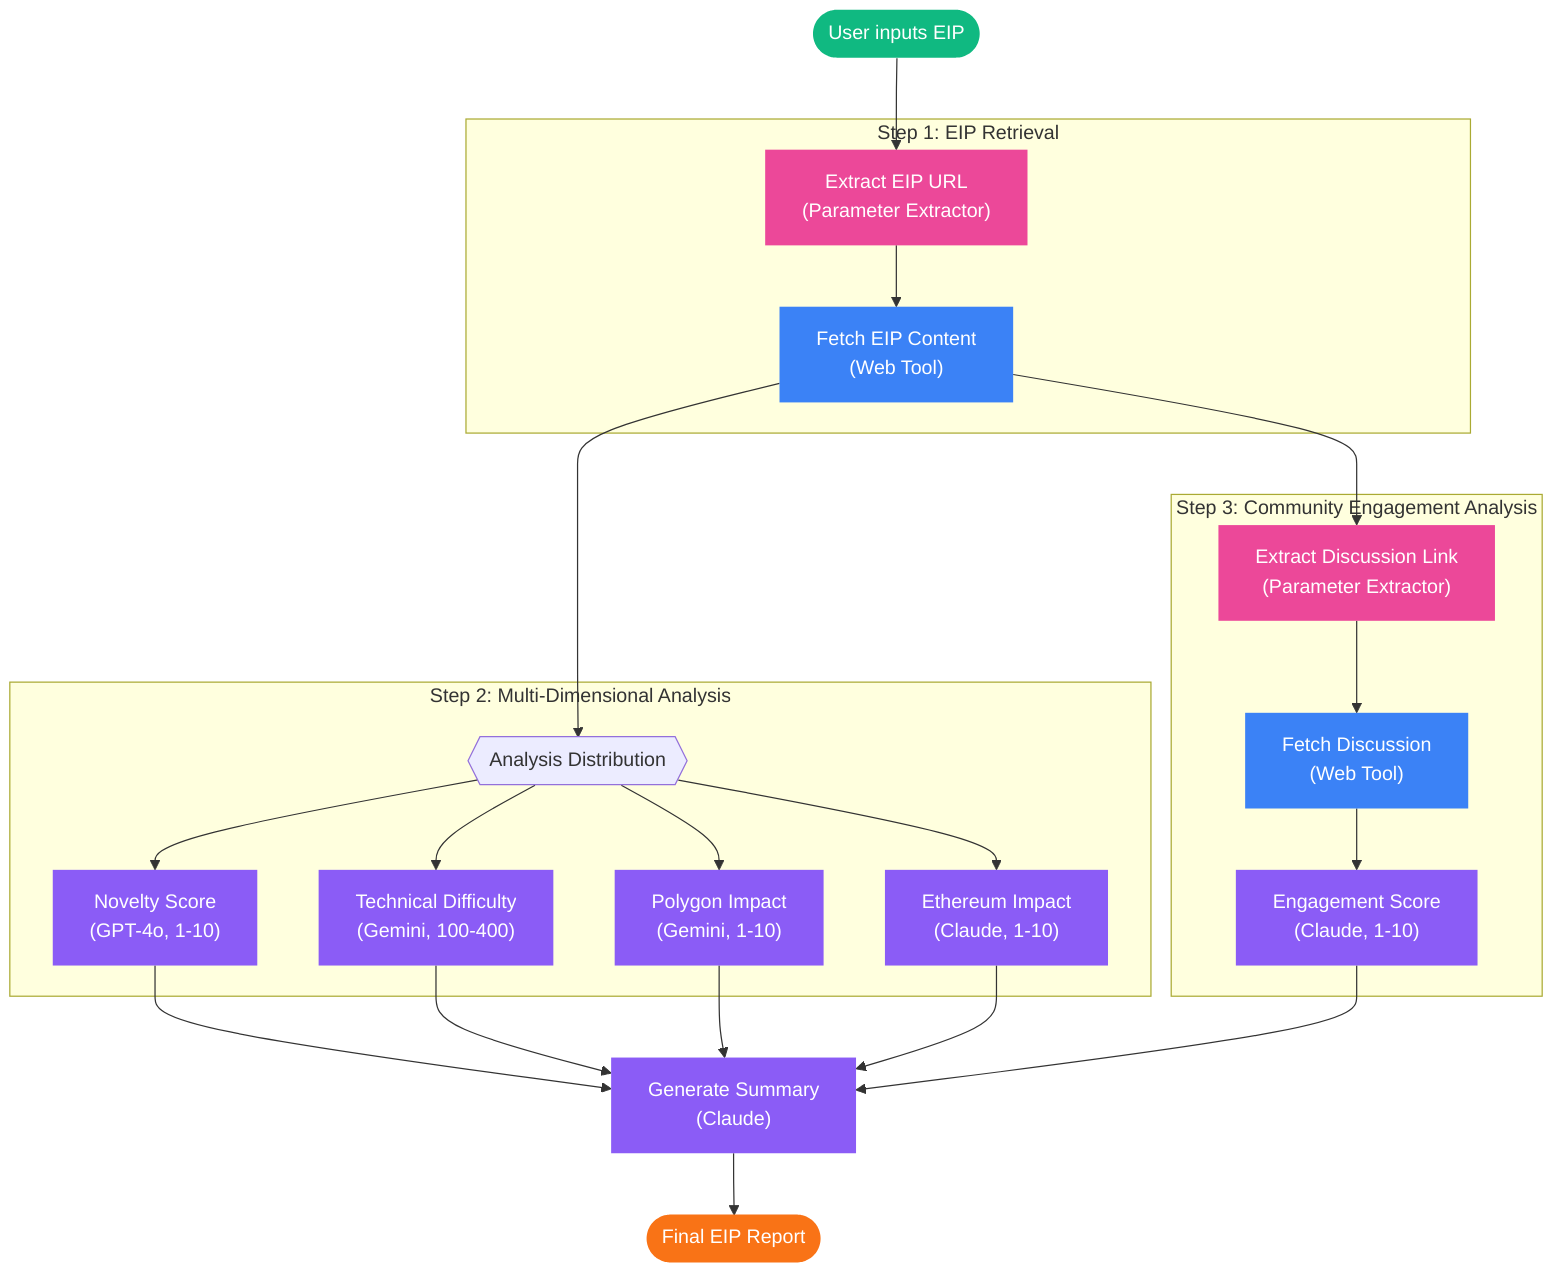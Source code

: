 flowchart TD
    %% Node definitions with styling
    classDef startNode fill:#10B981,color:white,stroke:none
    classDef endNode fill:#F97316,color:white,stroke:none
    classDef extractor fill:#EC4899,color:white,stroke:none
    classDef tool fill:#3B82F6,color:white,stroke:none
    classDef llm fill:#8B5CF6,color:white,stroke:none
    
    %% Start node
    Start([User inputs EIP]) --> UrlExtractor
    
    %% URL Extraction
    subgraph "Step 1: EIP Retrieval"
        UrlExtractor["Extract EIP URL\n(Parameter Extractor)"] --> FetchEIP["Fetch EIP Content\n(Web Tool)"]
    end
    
    %% Analysis processes
    FetchEIP --> Analysis
    
    subgraph "Step 2: Multi-Dimensional Analysis"
        Analysis{{"Analysis Distribution"}}
        Analysis --> NoveltyScore["Novelty Score\n(GPT-4o, 1-10)"]
        Analysis --> TechScore["Technical Difficulty\n(Gemini, 100-400)"]
        Analysis --> PolygonScore["Polygon Impact\n(Gemini, 1-10)"]
        Analysis --> EthereumScore["Ethereum Impact\n(Claude, 1-10)"]
    end
    
    %% Community engagement analysis
    FetchEIP --> DiscussionExtractor
    
    subgraph "Step 3: Community Engagement Analysis"
        DiscussionExtractor["Extract Discussion Link\n(Parameter Extractor)"] --> FetchDiscussion["Fetch Discussion\n(Web Tool)"]
        FetchDiscussion --> EngagementScore["Engagement Score\n(Claude, 1-10)"]
    end
    
    %% Summary generation
    NoveltyScore --> Summary["Generate Summary\n(Claude)"]
    TechScore --> Summary
    PolygonScore --> Summary
    EthereumScore --> Summary
    EngagementScore --> Summary
    
    Summary --> EndNode([Final EIP Report])
    
    %% Apply styling
    class Start startNode
    class EndNode endNode
    class UrlExtractor,DiscussionExtractor extractor
    class FetchEIP,FetchDiscussion tool
    class NoveltyScore,TechScore,PolygonScore,EthereumScore,EngagementScore,Summary llm